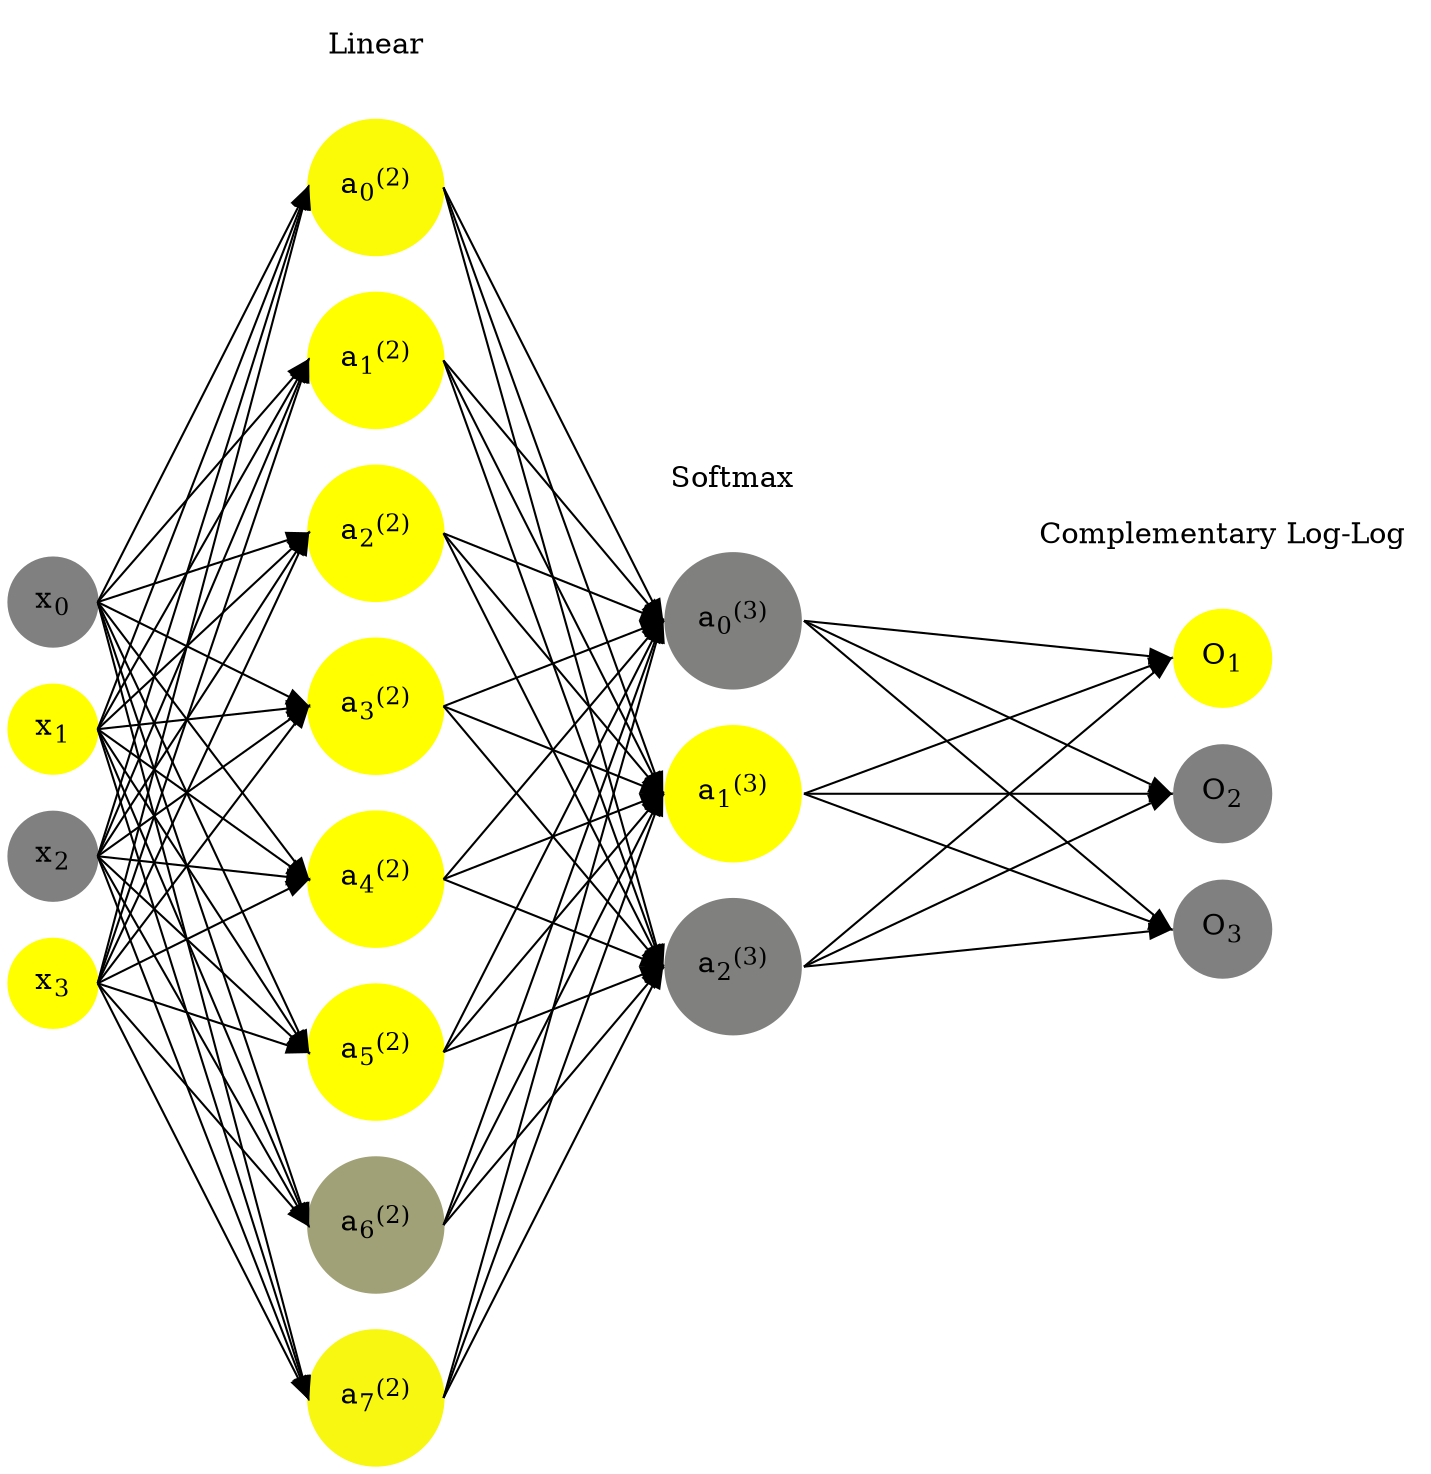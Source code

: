 digraph G {
	rankdir = LR;
	splines=false;
	edge[style=invis];
	ranksep= 1.4;
	{
	node [shape=circle, color="0.1667, 0.0, 0.5", style=filled, fillcolor="0.1667, 0.0, 0.5"];
	x0 [label=<x<sub>0</sub>>];
	}
	{
	node [shape=circle, color="0.1667, 1.0, 1.0", style=filled, fillcolor="0.1667, 1.0, 1.0"];
	x1 [label=<x<sub>1</sub>>];
	}
	{
	node [shape=circle, color="0.1667, 0.0, 0.5", style=filled, fillcolor="0.1667, 0.0, 0.5"];
	x2 [label=<x<sub>2</sub>>];
	}
	{
	node [shape=circle, color="0.1667, 1.0, 1.0", style=filled, fillcolor="0.1667, 1.0, 1.0"];
	x3 [label=<x<sub>3</sub>>];
	}
	{
	node [shape=circle, color="0.1667, 0.967307, 0.983653", style=filled, fillcolor="0.1667, 0.967307, 0.983653"];
	a02 [label=<a<sub>0</sub><sup>(2)</sup>>];
	}
	{
	node [shape=circle, color="0.1667, 1.917420, 1.458710", style=filled, fillcolor="0.1667, 1.917420, 1.458710"];
	a12 [label=<a<sub>1</sub><sup>(2)</sup>>];
	}
	{
	node [shape=circle, color="0.1667, 2.069800, 1.534900", style=filled, fillcolor="0.1667, 2.069800, 1.534900"];
	a22 [label=<a<sub>2</sub><sup>(2)</sup>>];
	}
	{
	node [shape=circle, color="0.1667, 1.211700, 1.105850", style=filled, fillcolor="0.1667, 1.211700, 1.105850"];
	a32 [label=<a<sub>3</sub><sup>(2)</sup>>];
	}
	{
	node [shape=circle, color="0.1667, 1.876513, 1.438256", style=filled, fillcolor="0.1667, 1.876513, 1.438256"];
	a42 [label=<a<sub>4</sub><sup>(2)</sup>>];
	}
	{
	node [shape=circle, color="0.1667, 1.946584, 1.473292", style=filled, fillcolor="0.1667, 1.946584, 1.473292"];
	a52 [label=<a<sub>5</sub><sup>(2)</sup>>];
	}
	{
	node [shape=circle, color="0.1667, 0.258312, 0.629156", style=filled, fillcolor="0.1667, 0.258312, 0.629156"];
	a62 [label=<a<sub>6</sub><sup>(2)</sup>>];
	}
	{
	node [shape=circle, color="0.1667, 0.931176, 0.965588", style=filled, fillcolor="0.1667, 0.931176, 0.965588"];
	a72 [label=<a<sub>7</sub><sup>(2)</sup>>];
	}
	{
	node [shape=circle, color="0.1667, 0.000046, 0.500023", style=filled, fillcolor="0.1667, 0.000046, 0.500023"];
	a03 [label=<a<sub>0</sub><sup>(3)</sup>>];
	}
	{
	node [shape=circle, color="0.1667, 0.999842, 0.999921", style=filled, fillcolor="0.1667, 0.999842, 0.999921"];
	a13 [label=<a<sub>1</sub><sup>(3)</sup>>];
	}
	{
	node [shape=circle, color="0.1667, 0.000112, 0.500056", style=filled, fillcolor="0.1667, 0.000112, 0.500056"];
	a23 [label=<a<sub>2</sub><sup>(3)</sup>>];
	}
	{
	node [shape=circle, color="0.1667, 1.0, 1.0", style=filled, fillcolor="0.1667, 1.0, 1.0"];
	O1 [label=<O<sub>1</sub>>];
	}
	{
	node [shape=circle, color="0.1667, 0.0, 0.5", style=filled, fillcolor="0.1667, 0.0, 0.5"];
	O2 [label=<O<sub>2</sub>>];
	}
	{
	node [shape=circle, color="0.1667, 0.0, 0.5", style=filled, fillcolor="0.1667, 0.0, 0.5"];
	O3 [label=<O<sub>3</sub>>];
	}
	{
	rank=same;
	x0->x1->x2->x3;
	}
	{
	rank=same;
	a02->a12->a22->a32->a42->a52->a62->a72;
	}
	{
	rank=same;
	a03->a13->a23;
	}
	{
	rank=same;
	O1->O2->O3;
	}
	l1 [shape=plaintext,label="Linear"];
	l1->a02;
	{rank=same; l1;a02};
	l2 [shape=plaintext,label="Softmax"];
	l2->a03;
	{rank=same; l2;a03};
	l3 [shape=plaintext,label="Complementary Log-Log"];
	l3->O1;
	{rank=same; l3;O1};
edge[style=solid, tailport=e, headport=w];
	{x0;x1;x2;x3} -> {a02;a12;a22;a32;a42;a52;a62;a72};
	{a02;a12;a22;a32;a42;a52;a62;a72} -> {a03;a13;a23};
	{a03;a13;a23} -> {O1,O2,O3};
}